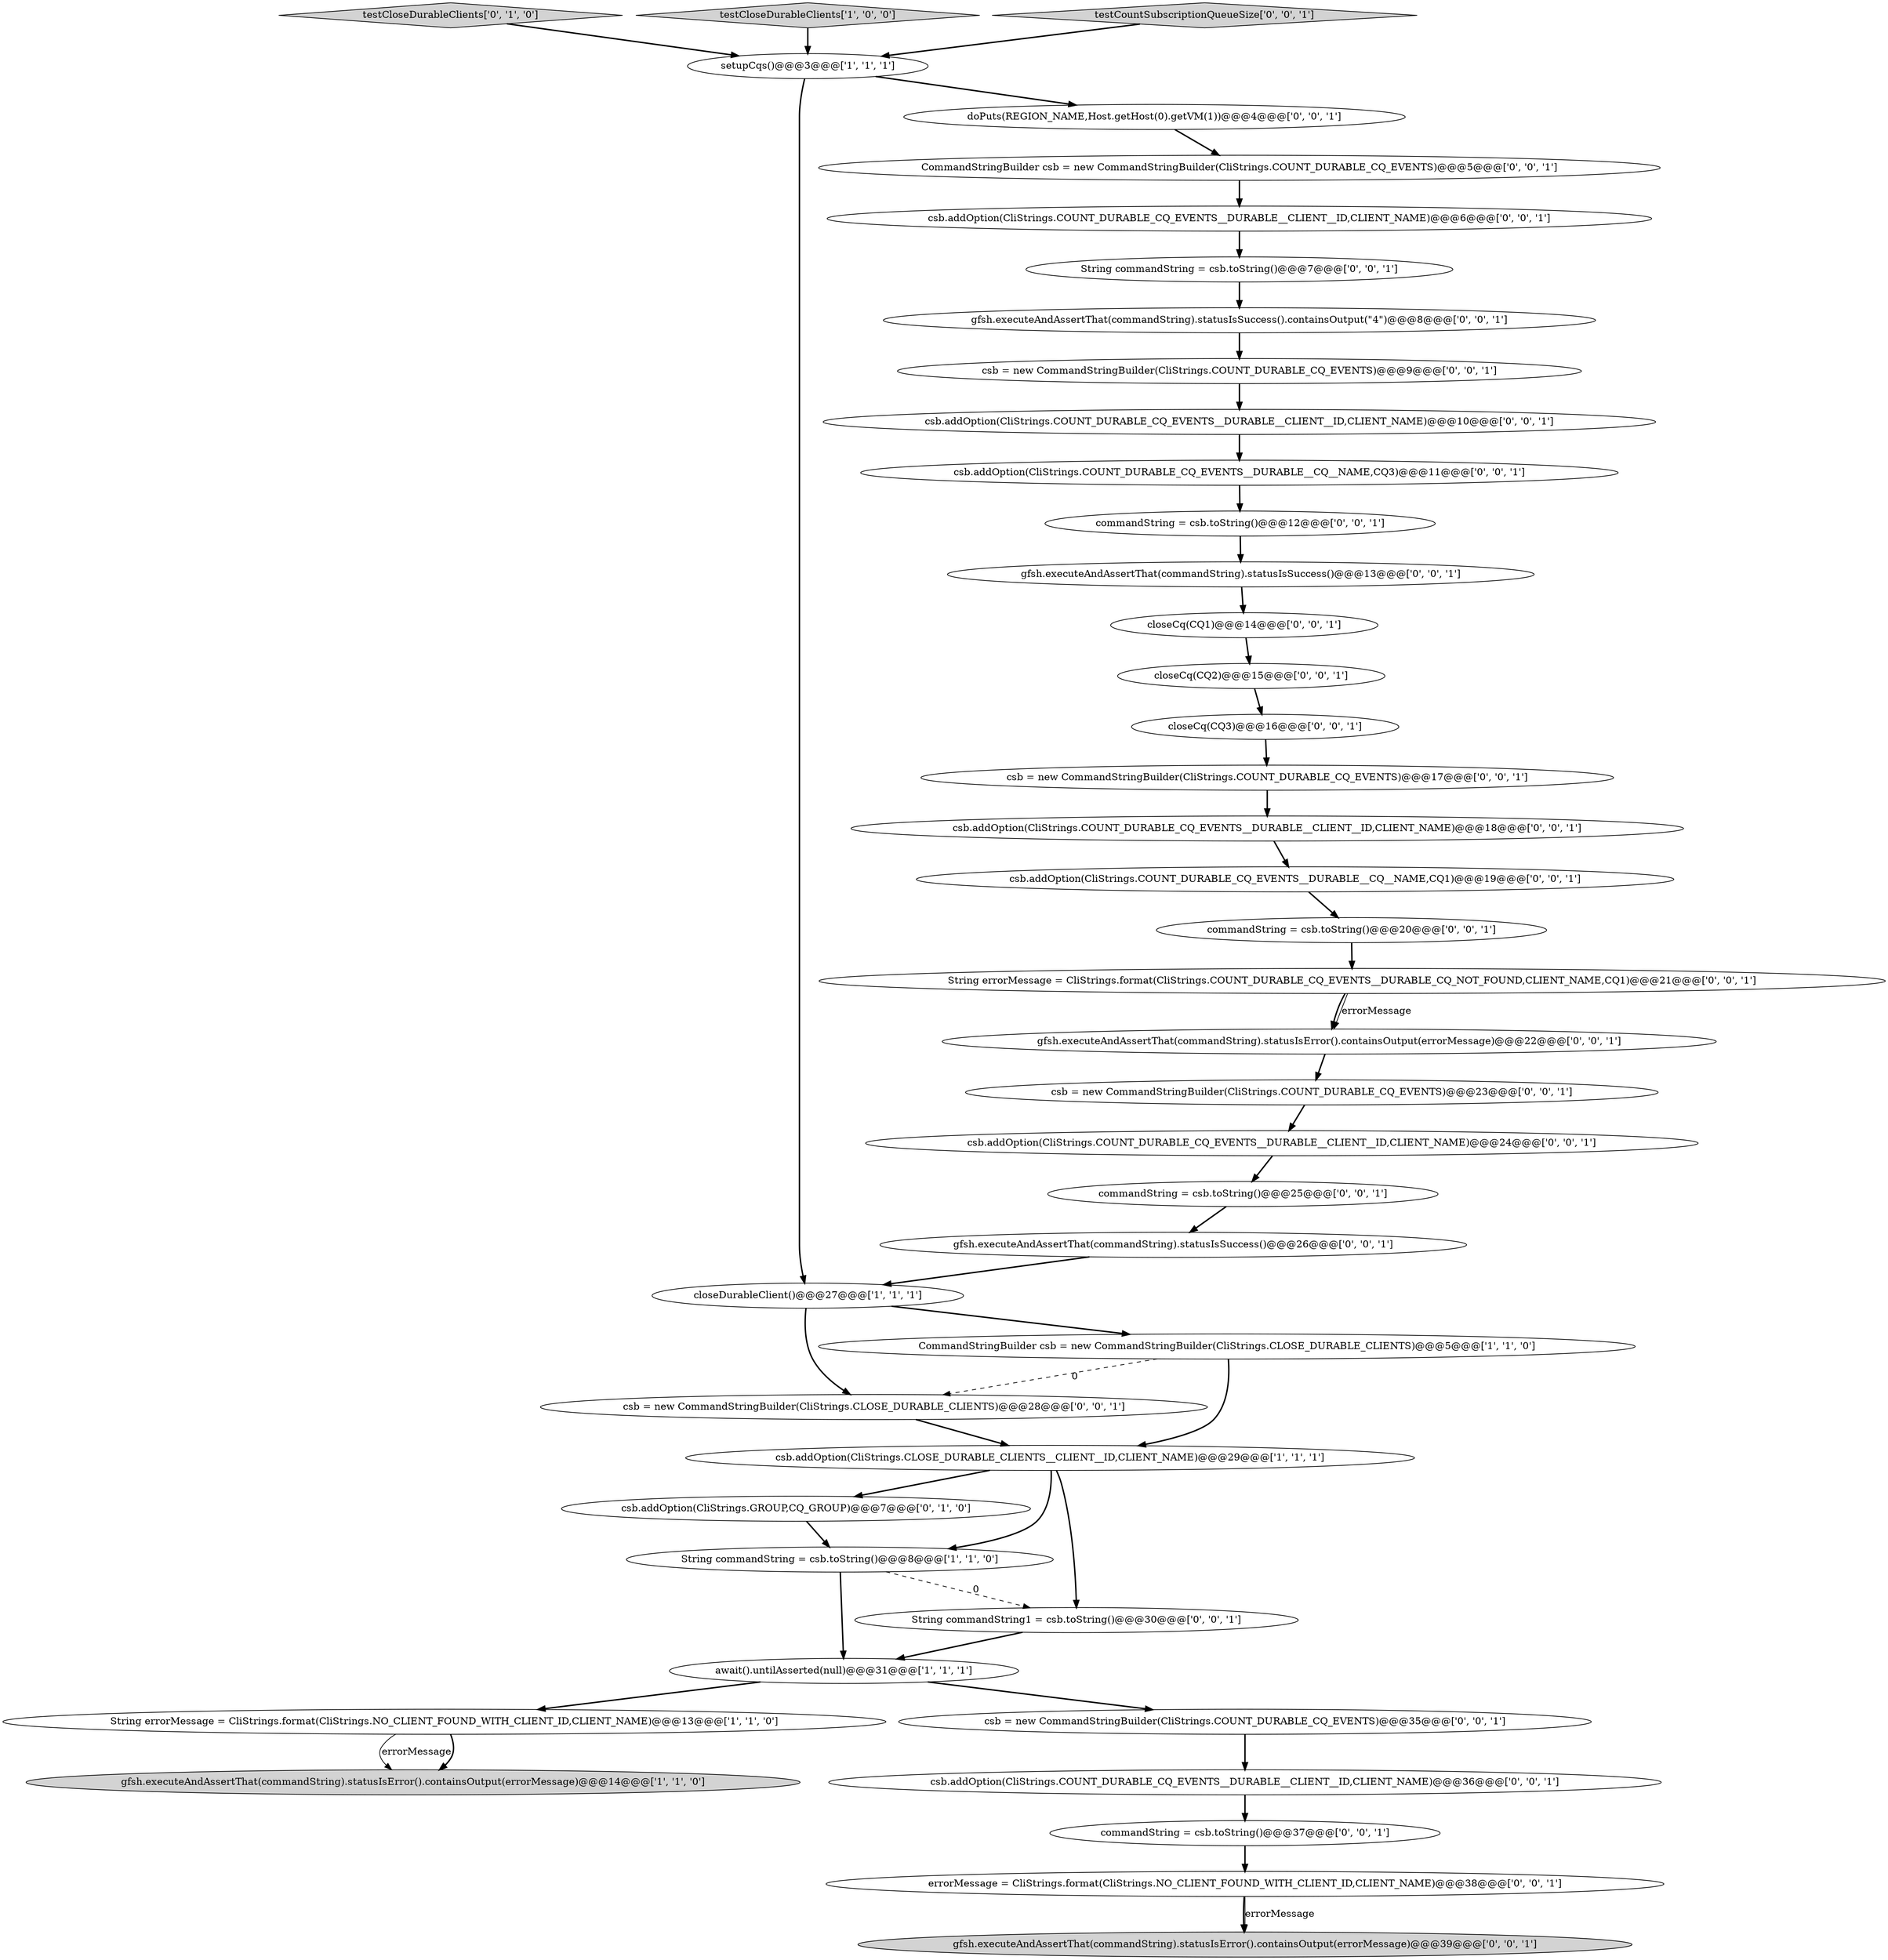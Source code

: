 digraph {
0 [style = filled, label = "closeDurableClient()@@@27@@@['1', '1', '1']", fillcolor = white, shape = ellipse image = "AAA0AAABBB1BBB"];
37 [style = filled, label = "csb.addOption(CliStrings.COUNT_DURABLE_CQ_EVENTS__DURABLE__CLIENT__ID,CLIENT_NAME)@@@18@@@['0', '0', '1']", fillcolor = white, shape = ellipse image = "AAA0AAABBB3BBB"];
27 [style = filled, label = "csb = new CommandStringBuilder(CliStrings.COUNT_DURABLE_CQ_EVENTS)@@@17@@@['0', '0', '1']", fillcolor = white, shape = ellipse image = "AAA0AAABBB3BBB"];
9 [style = filled, label = "testCloseDurableClients['0', '1', '0']", fillcolor = lightgray, shape = diamond image = "AAA0AAABBB2BBB"];
28 [style = filled, label = "csb.addOption(CliStrings.COUNT_DURABLE_CQ_EVENTS__DURABLE__CLIENT__ID,CLIENT_NAME)@@@6@@@['0', '0', '1']", fillcolor = white, shape = ellipse image = "AAA0AAABBB3BBB"];
24 [style = filled, label = "csb.addOption(CliStrings.COUNT_DURABLE_CQ_EVENTS__DURABLE__CLIENT__ID,CLIENT_NAME)@@@24@@@['0', '0', '1']", fillcolor = white, shape = ellipse image = "AAA0AAABBB3BBB"];
5 [style = filled, label = "String errorMessage = CliStrings.format(CliStrings.NO_CLIENT_FOUND_WITH_CLIENT_ID,CLIENT_NAME)@@@13@@@['1', '1', '0']", fillcolor = white, shape = ellipse image = "AAA0AAABBB1BBB"];
39 [style = filled, label = "String commandString = csb.toString()@@@7@@@['0', '0', '1']", fillcolor = white, shape = ellipse image = "AAA0AAABBB3BBB"];
10 [style = filled, label = "csb.addOption(CliStrings.GROUP,CQ_GROUP)@@@7@@@['0', '1', '0']", fillcolor = white, shape = ellipse image = "AAA1AAABBB2BBB"];
25 [style = filled, label = "csb = new CommandStringBuilder(CliStrings.COUNT_DURABLE_CQ_EVENTS)@@@23@@@['0', '0', '1']", fillcolor = white, shape = ellipse image = "AAA0AAABBB3BBB"];
19 [style = filled, label = "csb.addOption(CliStrings.COUNT_DURABLE_CQ_EVENTS__DURABLE__CQ__NAME,CQ1)@@@19@@@['0', '0', '1']", fillcolor = white, shape = ellipse image = "AAA0AAABBB3BBB"];
21 [style = filled, label = "csb.addOption(CliStrings.COUNT_DURABLE_CQ_EVENTS__DURABLE__CLIENT__ID,CLIENT_NAME)@@@36@@@['0', '0', '1']", fillcolor = white, shape = ellipse image = "AAA0AAABBB3BBB"];
38 [style = filled, label = "gfsh.executeAndAssertThat(commandString).statusIsError().containsOutput(errorMessage)@@@39@@@['0', '0', '1']", fillcolor = lightgray, shape = ellipse image = "AAA0AAABBB3BBB"];
31 [style = filled, label = "gfsh.executeAndAssertThat(commandString).statusIsSuccess()@@@26@@@['0', '0', '1']", fillcolor = white, shape = ellipse image = "AAA0AAABBB3BBB"];
20 [style = filled, label = "csb = new CommandStringBuilder(CliStrings.CLOSE_DURABLE_CLIENTS)@@@28@@@['0', '0', '1']", fillcolor = white, shape = ellipse image = "AAA0AAABBB3BBB"];
41 [style = filled, label = "commandString = csb.toString()@@@12@@@['0', '0', '1']", fillcolor = white, shape = ellipse image = "AAA0AAABBB3BBB"];
30 [style = filled, label = "closeCq(CQ1)@@@14@@@['0', '0', '1']", fillcolor = white, shape = ellipse image = "AAA0AAABBB3BBB"];
33 [style = filled, label = "String errorMessage = CliStrings.format(CliStrings.COUNT_DURABLE_CQ_EVENTS__DURABLE_CQ_NOT_FOUND,CLIENT_NAME,CQ1)@@@21@@@['0', '0', '1']", fillcolor = white, shape = ellipse image = "AAA0AAABBB3BBB"];
7 [style = filled, label = "testCloseDurableClients['1', '0', '0']", fillcolor = lightgray, shape = diamond image = "AAA0AAABBB1BBB"];
15 [style = filled, label = "csb = new CommandStringBuilder(CliStrings.COUNT_DURABLE_CQ_EVENTS)@@@35@@@['0', '0', '1']", fillcolor = white, shape = ellipse image = "AAA0AAABBB3BBB"];
4 [style = filled, label = "await().untilAsserted(null)@@@31@@@['1', '1', '1']", fillcolor = white, shape = ellipse image = "AAA0AAABBB1BBB"];
8 [style = filled, label = "String commandString = csb.toString()@@@8@@@['1', '1', '0']", fillcolor = white, shape = ellipse image = "AAA0AAABBB1BBB"];
11 [style = filled, label = "csb = new CommandStringBuilder(CliStrings.COUNT_DURABLE_CQ_EVENTS)@@@9@@@['0', '0', '1']", fillcolor = white, shape = ellipse image = "AAA0AAABBB3BBB"];
1 [style = filled, label = "gfsh.executeAndAssertThat(commandString).statusIsError().containsOutput(errorMessage)@@@14@@@['1', '1', '0']", fillcolor = lightgray, shape = ellipse image = "AAA0AAABBB1BBB"];
14 [style = filled, label = "commandString = csb.toString()@@@20@@@['0', '0', '1']", fillcolor = white, shape = ellipse image = "AAA0AAABBB3BBB"];
17 [style = filled, label = "testCountSubscriptionQueueSize['0', '0', '1']", fillcolor = lightgray, shape = diamond image = "AAA0AAABBB3BBB"];
2 [style = filled, label = "csb.addOption(CliStrings.CLOSE_DURABLE_CLIENTS__CLIENT__ID,CLIENT_NAME)@@@29@@@['1', '1', '1']", fillcolor = white, shape = ellipse image = "AAA0AAABBB1BBB"];
32 [style = filled, label = "commandString = csb.toString()@@@37@@@['0', '0', '1']", fillcolor = white, shape = ellipse image = "AAA0AAABBB3BBB"];
12 [style = filled, label = "doPuts(REGION_NAME,Host.getHost(0).getVM(1))@@@4@@@['0', '0', '1']", fillcolor = white, shape = ellipse image = "AAA0AAABBB3BBB"];
3 [style = filled, label = "CommandStringBuilder csb = new CommandStringBuilder(CliStrings.CLOSE_DURABLE_CLIENTS)@@@5@@@['1', '1', '0']", fillcolor = white, shape = ellipse image = "AAA0AAABBB1BBB"];
29 [style = filled, label = "closeCq(CQ2)@@@15@@@['0', '0', '1']", fillcolor = white, shape = ellipse image = "AAA0AAABBB3BBB"];
13 [style = filled, label = "closeCq(CQ3)@@@16@@@['0', '0', '1']", fillcolor = white, shape = ellipse image = "AAA0AAABBB3BBB"];
34 [style = filled, label = "commandString = csb.toString()@@@25@@@['0', '0', '1']", fillcolor = white, shape = ellipse image = "AAA0AAABBB3BBB"];
35 [style = filled, label = "csb.addOption(CliStrings.COUNT_DURABLE_CQ_EVENTS__DURABLE__CQ__NAME,CQ3)@@@11@@@['0', '0', '1']", fillcolor = white, shape = ellipse image = "AAA0AAABBB3BBB"];
23 [style = filled, label = "gfsh.executeAndAssertThat(commandString).statusIsSuccess()@@@13@@@['0', '0', '1']", fillcolor = white, shape = ellipse image = "AAA0AAABBB3BBB"];
16 [style = filled, label = "errorMessage = CliStrings.format(CliStrings.NO_CLIENT_FOUND_WITH_CLIENT_ID,CLIENT_NAME)@@@38@@@['0', '0', '1']", fillcolor = white, shape = ellipse image = "AAA0AAABBB3BBB"];
18 [style = filled, label = "csb.addOption(CliStrings.COUNT_DURABLE_CQ_EVENTS__DURABLE__CLIENT__ID,CLIENT_NAME)@@@10@@@['0', '0', '1']", fillcolor = white, shape = ellipse image = "AAA0AAABBB3BBB"];
6 [style = filled, label = "setupCqs()@@@3@@@['1', '1', '1']", fillcolor = white, shape = ellipse image = "AAA0AAABBB1BBB"];
40 [style = filled, label = "gfsh.executeAndAssertThat(commandString).statusIsSuccess().containsOutput(\"4\")@@@8@@@['0', '0', '1']", fillcolor = white, shape = ellipse image = "AAA0AAABBB3BBB"];
22 [style = filled, label = "CommandStringBuilder csb = new CommandStringBuilder(CliStrings.COUNT_DURABLE_CQ_EVENTS)@@@5@@@['0', '0', '1']", fillcolor = white, shape = ellipse image = "AAA0AAABBB3BBB"];
36 [style = filled, label = "String commandString1 = csb.toString()@@@30@@@['0', '0', '1']", fillcolor = white, shape = ellipse image = "AAA0AAABBB3BBB"];
26 [style = filled, label = "gfsh.executeAndAssertThat(commandString).statusIsError().containsOutput(errorMessage)@@@22@@@['0', '0', '1']", fillcolor = white, shape = ellipse image = "AAA0AAABBB3BBB"];
23->30 [style = bold, label=""];
5->1 [style = solid, label="errorMessage"];
29->13 [style = bold, label=""];
3->20 [style = dashed, label="0"];
24->34 [style = bold, label=""];
8->4 [style = bold, label=""];
35->41 [style = bold, label=""];
36->4 [style = bold, label=""];
3->2 [style = bold, label=""];
21->32 [style = bold, label=""];
41->23 [style = bold, label=""];
5->1 [style = bold, label=""];
25->24 [style = bold, label=""];
6->0 [style = bold, label=""];
4->5 [style = bold, label=""];
7->6 [style = bold, label=""];
10->8 [style = bold, label=""];
11->18 [style = bold, label=""];
2->10 [style = bold, label=""];
0->3 [style = bold, label=""];
27->37 [style = bold, label=""];
15->21 [style = bold, label=""];
16->38 [style = bold, label=""];
2->8 [style = bold, label=""];
12->22 [style = bold, label=""];
9->6 [style = bold, label=""];
16->38 [style = solid, label="errorMessage"];
26->25 [style = bold, label=""];
0->20 [style = bold, label=""];
2->36 [style = bold, label=""];
37->19 [style = bold, label=""];
13->27 [style = bold, label=""];
17->6 [style = bold, label=""];
34->31 [style = bold, label=""];
28->39 [style = bold, label=""];
22->28 [style = bold, label=""];
33->26 [style = bold, label=""];
14->33 [style = bold, label=""];
6->12 [style = bold, label=""];
33->26 [style = solid, label="errorMessage"];
32->16 [style = bold, label=""];
8->36 [style = dashed, label="0"];
39->40 [style = bold, label=""];
19->14 [style = bold, label=""];
20->2 [style = bold, label=""];
4->15 [style = bold, label=""];
18->35 [style = bold, label=""];
30->29 [style = bold, label=""];
31->0 [style = bold, label=""];
40->11 [style = bold, label=""];
}
